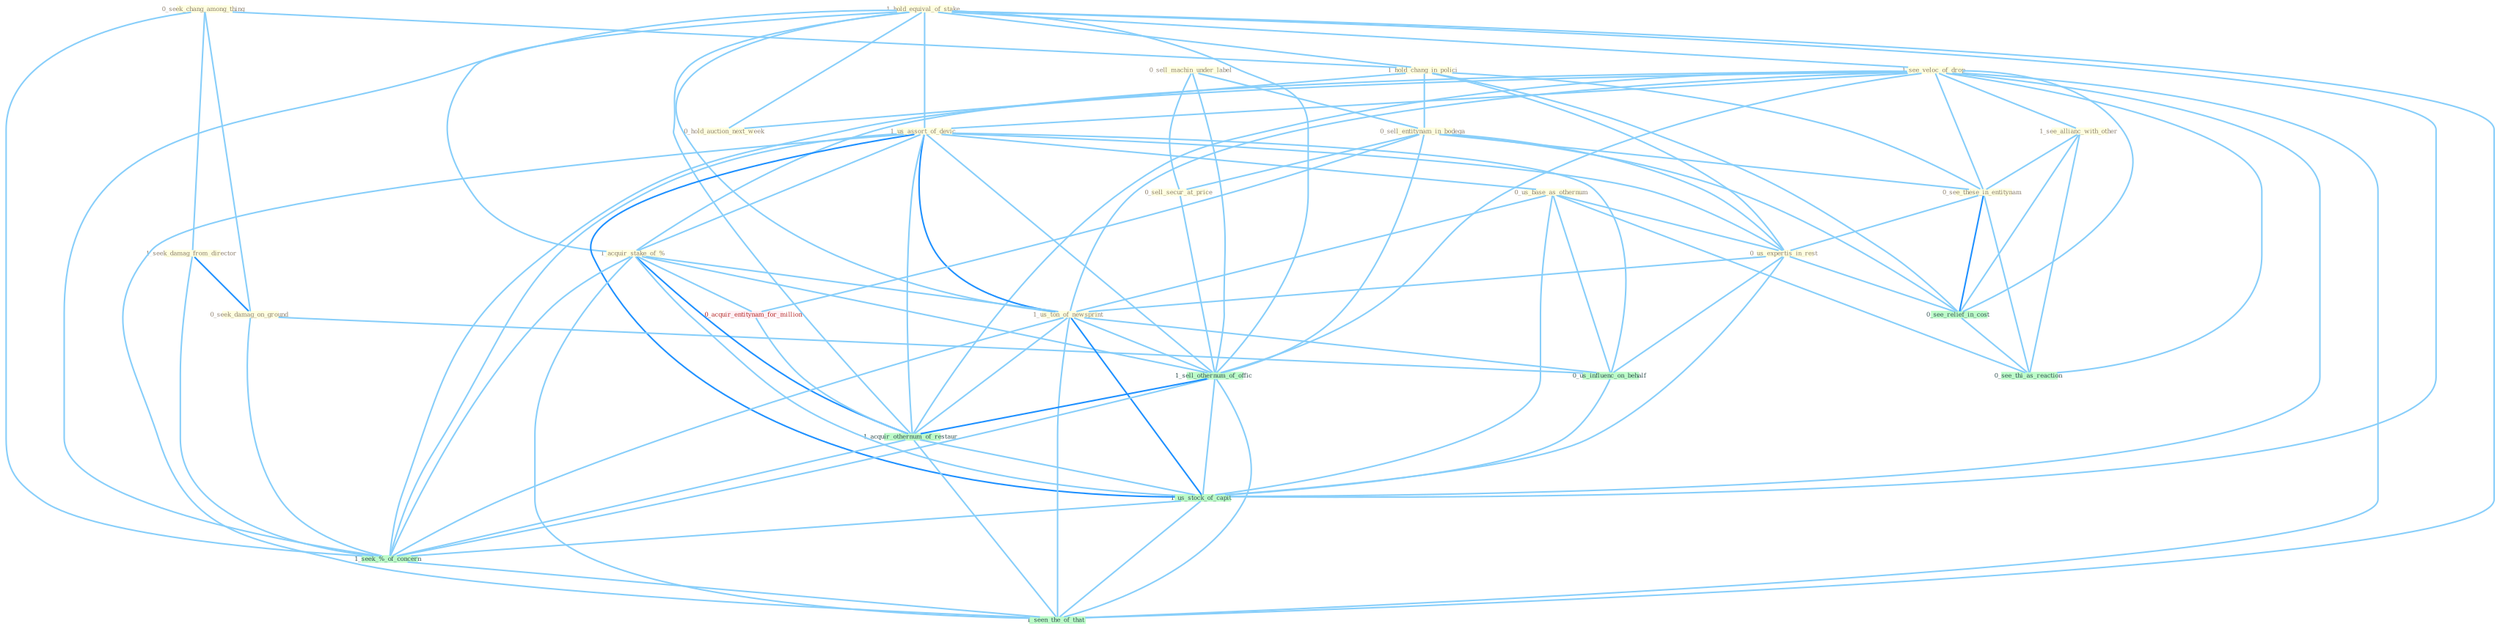 Graph G{ 
    node
    [shape=polygon,style=filled,width=.5,height=.06,color="#BDFCC9",fixedsize=true,fontsize=4,
    fontcolor="#2f4f4f"];
    {node
    [color="#ffffe0", fontcolor="#8b7d6b"] "0_seek_chang_among_thing " "1_hold_equival_of_stake " "1_seek_damag_from_director " "1_see_veloc_of_drop " "1_hold_chang_in_polici " "0_sell_machin_under_label " "0_hold_auction_next_week " "1_us_assort_of_devic " "1_see_allianc_with_other " "0_us_base_as_othernum " "0_sell_entitynam_in_bodega " "0_see_these_in_entitynam " "0_seek_damag_on_ground " "1_acquir_stake_of_% " "0_us_expertis_in_rest " "1_us_ton_of_newsprint " "0_sell_secur_at_price "}
{node [color="#fff0f5", fontcolor="#b22222"] "0_acquir_entitynam_for_million "}
edge [color="#B0E2FF"];

	"0_seek_chang_among_thing " -- "1_seek_damag_from_director " [w="1", color="#87cefa" ];
	"0_seek_chang_among_thing " -- "1_hold_chang_in_polici " [w="1", color="#87cefa" ];
	"0_seek_chang_among_thing " -- "0_seek_damag_on_ground " [w="1", color="#87cefa" ];
	"0_seek_chang_among_thing " -- "1_seek_%_of_concern " [w="1", color="#87cefa" ];
	"1_hold_equival_of_stake " -- "1_see_veloc_of_drop " [w="1", color="#87cefa" ];
	"1_hold_equival_of_stake " -- "1_hold_chang_in_polici " [w="1", color="#87cefa" ];
	"1_hold_equival_of_stake " -- "0_hold_auction_next_week " [w="1", color="#87cefa" ];
	"1_hold_equival_of_stake " -- "1_us_assort_of_devic " [w="1", color="#87cefa" ];
	"1_hold_equival_of_stake " -- "1_acquir_stake_of_% " [w="1", color="#87cefa" ];
	"1_hold_equival_of_stake " -- "1_us_ton_of_newsprint " [w="1", color="#87cefa" ];
	"1_hold_equival_of_stake " -- "1_sell_othernum_of_offic " [w="1", color="#87cefa" ];
	"1_hold_equival_of_stake " -- "1_acquir_othernum_of_restaur " [w="1", color="#87cefa" ];
	"1_hold_equival_of_stake " -- "1_us_stock_of_capit " [w="1", color="#87cefa" ];
	"1_hold_equival_of_stake " -- "1_seek_%_of_concern " [w="1", color="#87cefa" ];
	"1_hold_equival_of_stake " -- "1_seen_the_of_that " [w="1", color="#87cefa" ];
	"1_seek_damag_from_director " -- "0_seek_damag_on_ground " [w="2", color="#1e90ff" , len=0.8];
	"1_seek_damag_from_director " -- "1_seek_%_of_concern " [w="1", color="#87cefa" ];
	"1_see_veloc_of_drop " -- "1_us_assort_of_devic " [w="1", color="#87cefa" ];
	"1_see_veloc_of_drop " -- "1_see_allianc_with_other " [w="1", color="#87cefa" ];
	"1_see_veloc_of_drop " -- "0_see_these_in_entitynam " [w="1", color="#87cefa" ];
	"1_see_veloc_of_drop " -- "1_acquir_stake_of_% " [w="1", color="#87cefa" ];
	"1_see_veloc_of_drop " -- "1_us_ton_of_newsprint " [w="1", color="#87cefa" ];
	"1_see_veloc_of_drop " -- "1_sell_othernum_of_offic " [w="1", color="#87cefa" ];
	"1_see_veloc_of_drop " -- "0_see_relief_in_cost " [w="1", color="#87cefa" ];
	"1_see_veloc_of_drop " -- "0_see_thi_as_reaction " [w="1", color="#87cefa" ];
	"1_see_veloc_of_drop " -- "1_acquir_othernum_of_restaur " [w="1", color="#87cefa" ];
	"1_see_veloc_of_drop " -- "1_us_stock_of_capit " [w="1", color="#87cefa" ];
	"1_see_veloc_of_drop " -- "1_seek_%_of_concern " [w="1", color="#87cefa" ];
	"1_see_veloc_of_drop " -- "1_seen_the_of_that " [w="1", color="#87cefa" ];
	"1_hold_chang_in_polici " -- "0_hold_auction_next_week " [w="1", color="#87cefa" ];
	"1_hold_chang_in_polici " -- "0_sell_entitynam_in_bodega " [w="1", color="#87cefa" ];
	"1_hold_chang_in_polici " -- "0_see_these_in_entitynam " [w="1", color="#87cefa" ];
	"1_hold_chang_in_polici " -- "0_us_expertis_in_rest " [w="1", color="#87cefa" ];
	"1_hold_chang_in_polici " -- "0_see_relief_in_cost " [w="1", color="#87cefa" ];
	"0_sell_machin_under_label " -- "0_sell_entitynam_in_bodega " [w="1", color="#87cefa" ];
	"0_sell_machin_under_label " -- "0_sell_secur_at_price " [w="1", color="#87cefa" ];
	"0_sell_machin_under_label " -- "1_sell_othernum_of_offic " [w="1", color="#87cefa" ];
	"1_us_assort_of_devic " -- "0_us_base_as_othernum " [w="1", color="#87cefa" ];
	"1_us_assort_of_devic " -- "1_acquir_stake_of_% " [w="1", color="#87cefa" ];
	"1_us_assort_of_devic " -- "0_us_expertis_in_rest " [w="1", color="#87cefa" ];
	"1_us_assort_of_devic " -- "1_us_ton_of_newsprint " [w="2", color="#1e90ff" , len=0.8];
	"1_us_assort_of_devic " -- "1_sell_othernum_of_offic " [w="1", color="#87cefa" ];
	"1_us_assort_of_devic " -- "0_us_influenc_on_behalf " [w="1", color="#87cefa" ];
	"1_us_assort_of_devic " -- "1_acquir_othernum_of_restaur " [w="1", color="#87cefa" ];
	"1_us_assort_of_devic " -- "1_us_stock_of_capit " [w="2", color="#1e90ff" , len=0.8];
	"1_us_assort_of_devic " -- "1_seek_%_of_concern " [w="1", color="#87cefa" ];
	"1_us_assort_of_devic " -- "1_seen_the_of_that " [w="1", color="#87cefa" ];
	"1_see_allianc_with_other " -- "0_see_these_in_entitynam " [w="1", color="#87cefa" ];
	"1_see_allianc_with_other " -- "0_see_relief_in_cost " [w="1", color="#87cefa" ];
	"1_see_allianc_with_other " -- "0_see_thi_as_reaction " [w="1", color="#87cefa" ];
	"0_us_base_as_othernum " -- "0_us_expertis_in_rest " [w="1", color="#87cefa" ];
	"0_us_base_as_othernum " -- "1_us_ton_of_newsprint " [w="1", color="#87cefa" ];
	"0_us_base_as_othernum " -- "0_us_influenc_on_behalf " [w="1", color="#87cefa" ];
	"0_us_base_as_othernum " -- "0_see_thi_as_reaction " [w="1", color="#87cefa" ];
	"0_us_base_as_othernum " -- "1_us_stock_of_capit " [w="1", color="#87cefa" ];
	"0_sell_entitynam_in_bodega " -- "0_see_these_in_entitynam " [w="1", color="#87cefa" ];
	"0_sell_entitynam_in_bodega " -- "0_us_expertis_in_rest " [w="1", color="#87cefa" ];
	"0_sell_entitynam_in_bodega " -- "0_sell_secur_at_price " [w="1", color="#87cefa" ];
	"0_sell_entitynam_in_bodega " -- "0_acquir_entitynam_for_million " [w="1", color="#87cefa" ];
	"0_sell_entitynam_in_bodega " -- "1_sell_othernum_of_offic " [w="1", color="#87cefa" ];
	"0_sell_entitynam_in_bodega " -- "0_see_relief_in_cost " [w="1", color="#87cefa" ];
	"0_see_these_in_entitynam " -- "0_us_expertis_in_rest " [w="1", color="#87cefa" ];
	"0_see_these_in_entitynam " -- "0_see_relief_in_cost " [w="2", color="#1e90ff" , len=0.8];
	"0_see_these_in_entitynam " -- "0_see_thi_as_reaction " [w="1", color="#87cefa" ];
	"0_seek_damag_on_ground " -- "0_us_influenc_on_behalf " [w="1", color="#87cefa" ];
	"0_seek_damag_on_ground " -- "1_seek_%_of_concern " [w="1", color="#87cefa" ];
	"1_acquir_stake_of_% " -- "1_us_ton_of_newsprint " [w="1", color="#87cefa" ];
	"1_acquir_stake_of_% " -- "0_acquir_entitynam_for_million " [w="1", color="#87cefa" ];
	"1_acquir_stake_of_% " -- "1_sell_othernum_of_offic " [w="1", color="#87cefa" ];
	"1_acquir_stake_of_% " -- "1_acquir_othernum_of_restaur " [w="2", color="#1e90ff" , len=0.8];
	"1_acquir_stake_of_% " -- "1_us_stock_of_capit " [w="1", color="#87cefa" ];
	"1_acquir_stake_of_% " -- "1_seek_%_of_concern " [w="1", color="#87cefa" ];
	"1_acquir_stake_of_% " -- "1_seen_the_of_that " [w="1", color="#87cefa" ];
	"0_us_expertis_in_rest " -- "1_us_ton_of_newsprint " [w="1", color="#87cefa" ];
	"0_us_expertis_in_rest " -- "0_us_influenc_on_behalf " [w="1", color="#87cefa" ];
	"0_us_expertis_in_rest " -- "0_see_relief_in_cost " [w="1", color="#87cefa" ];
	"0_us_expertis_in_rest " -- "1_us_stock_of_capit " [w="1", color="#87cefa" ];
	"1_us_ton_of_newsprint " -- "1_sell_othernum_of_offic " [w="1", color="#87cefa" ];
	"1_us_ton_of_newsprint " -- "0_us_influenc_on_behalf " [w="1", color="#87cefa" ];
	"1_us_ton_of_newsprint " -- "1_acquir_othernum_of_restaur " [w="1", color="#87cefa" ];
	"1_us_ton_of_newsprint " -- "1_us_stock_of_capit " [w="2", color="#1e90ff" , len=0.8];
	"1_us_ton_of_newsprint " -- "1_seek_%_of_concern " [w="1", color="#87cefa" ];
	"1_us_ton_of_newsprint " -- "1_seen_the_of_that " [w="1", color="#87cefa" ];
	"0_sell_secur_at_price " -- "1_sell_othernum_of_offic " [w="1", color="#87cefa" ];
	"0_acquir_entitynam_for_million " -- "1_acquir_othernum_of_restaur " [w="1", color="#87cefa" ];
	"1_sell_othernum_of_offic " -- "1_acquir_othernum_of_restaur " [w="2", color="#1e90ff" , len=0.8];
	"1_sell_othernum_of_offic " -- "1_us_stock_of_capit " [w="1", color="#87cefa" ];
	"1_sell_othernum_of_offic " -- "1_seek_%_of_concern " [w="1", color="#87cefa" ];
	"1_sell_othernum_of_offic " -- "1_seen_the_of_that " [w="1", color="#87cefa" ];
	"0_us_influenc_on_behalf " -- "1_us_stock_of_capit " [w="1", color="#87cefa" ];
	"0_see_relief_in_cost " -- "0_see_thi_as_reaction " [w="1", color="#87cefa" ];
	"1_acquir_othernum_of_restaur " -- "1_us_stock_of_capit " [w="1", color="#87cefa" ];
	"1_acquir_othernum_of_restaur " -- "1_seek_%_of_concern " [w="1", color="#87cefa" ];
	"1_acquir_othernum_of_restaur " -- "1_seen_the_of_that " [w="1", color="#87cefa" ];
	"1_us_stock_of_capit " -- "1_seek_%_of_concern " [w="1", color="#87cefa" ];
	"1_us_stock_of_capit " -- "1_seen_the_of_that " [w="1", color="#87cefa" ];
	"1_seek_%_of_concern " -- "1_seen_the_of_that " [w="1", color="#87cefa" ];
}